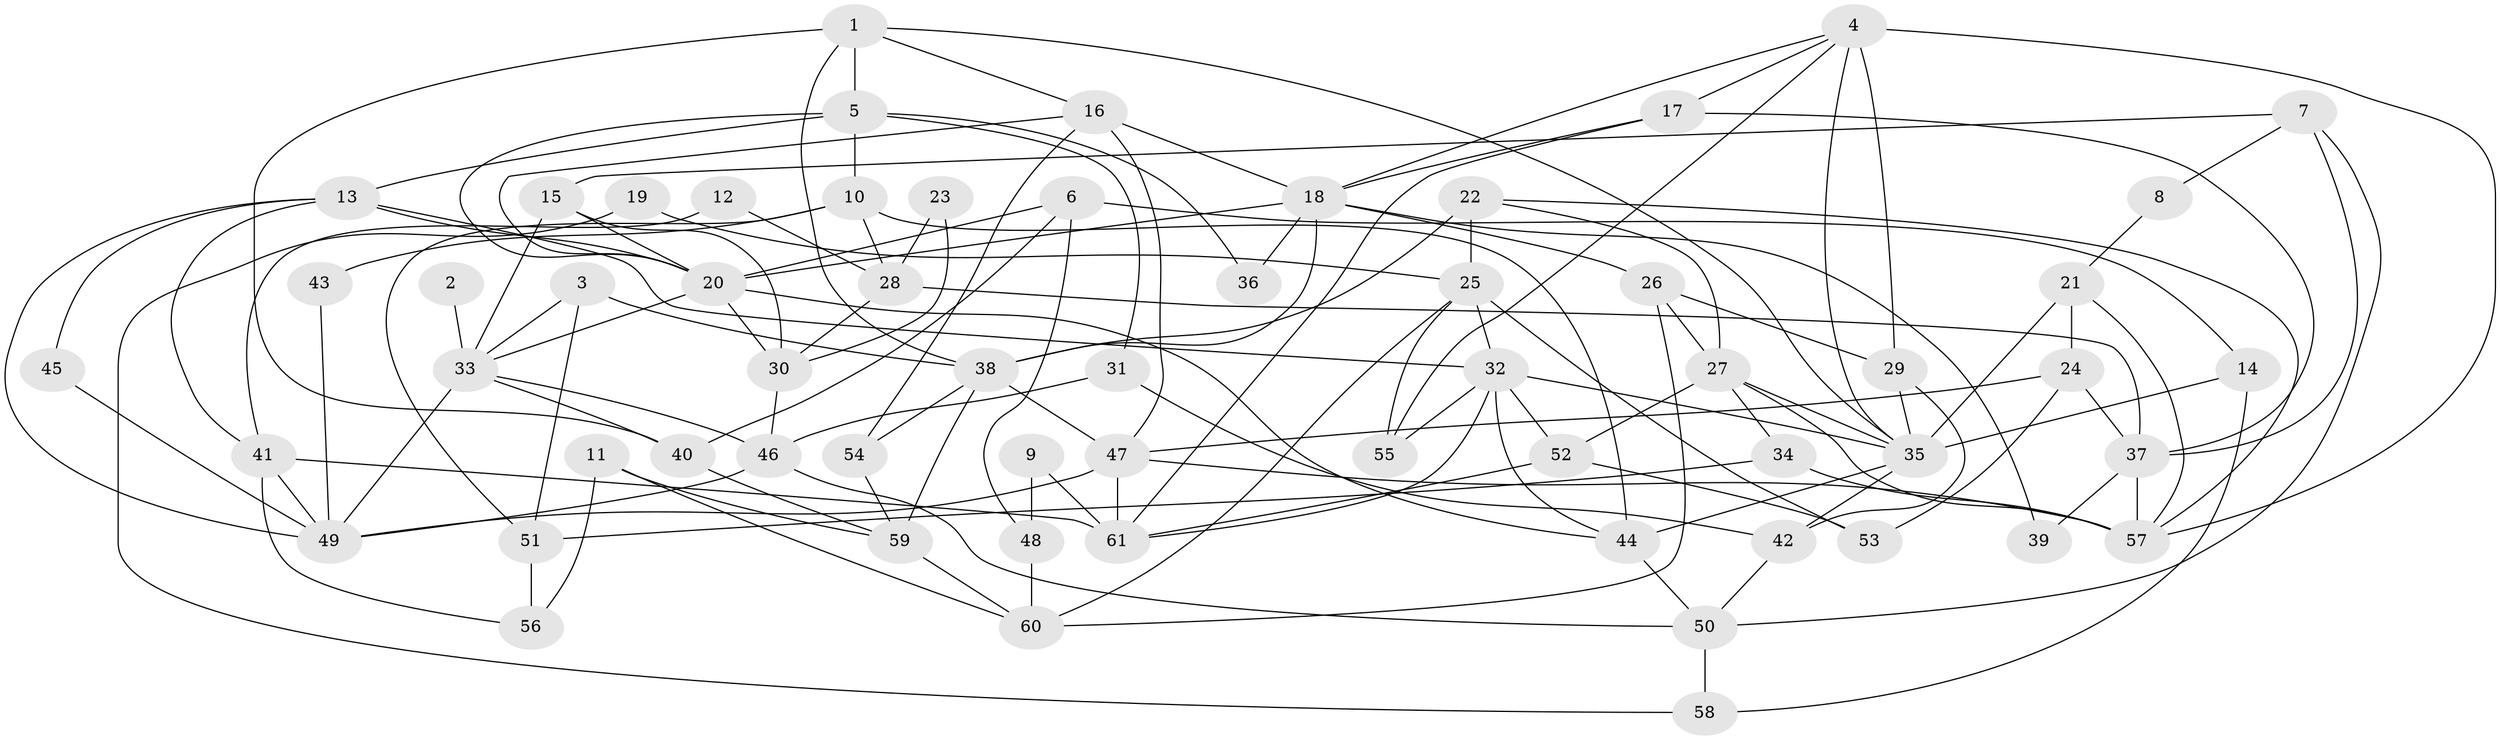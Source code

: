 // original degree distribution, {6: 0.13953488372093023, 5: 0.19767441860465115, 3: 0.20930232558139536, 4: 0.23255813953488372, 2: 0.18604651162790697, 7: 0.03488372093023256}
// Generated by graph-tools (version 1.1) at 2025/37/03/04/25 23:37:01]
// undirected, 61 vertices, 134 edges
graph export_dot {
  node [color=gray90,style=filled];
  1;
  2;
  3;
  4;
  5;
  6;
  7;
  8;
  9;
  10;
  11;
  12;
  13;
  14;
  15;
  16;
  17;
  18;
  19;
  20;
  21;
  22;
  23;
  24;
  25;
  26;
  27;
  28;
  29;
  30;
  31;
  32;
  33;
  34;
  35;
  36;
  37;
  38;
  39;
  40;
  41;
  42;
  43;
  44;
  45;
  46;
  47;
  48;
  49;
  50;
  51;
  52;
  53;
  54;
  55;
  56;
  57;
  58;
  59;
  60;
  61;
  1 -- 5 [weight=1.0];
  1 -- 16 [weight=1.0];
  1 -- 35 [weight=1.0];
  1 -- 38 [weight=1.0];
  1 -- 40 [weight=1.0];
  2 -- 33 [weight=2.0];
  3 -- 33 [weight=1.0];
  3 -- 38 [weight=1.0];
  3 -- 51 [weight=1.0];
  4 -- 17 [weight=1.0];
  4 -- 18 [weight=1.0];
  4 -- 29 [weight=1.0];
  4 -- 35 [weight=1.0];
  4 -- 55 [weight=1.0];
  4 -- 57 [weight=2.0];
  5 -- 10 [weight=1.0];
  5 -- 13 [weight=1.0];
  5 -- 20 [weight=1.0];
  5 -- 31 [weight=1.0];
  5 -- 36 [weight=1.0];
  6 -- 14 [weight=1.0];
  6 -- 20 [weight=1.0];
  6 -- 40 [weight=1.0];
  6 -- 48 [weight=1.0];
  7 -- 8 [weight=1.0];
  7 -- 15 [weight=1.0];
  7 -- 37 [weight=1.0];
  7 -- 50 [weight=1.0];
  8 -- 21 [weight=1.0];
  9 -- 48 [weight=1.0];
  9 -- 61 [weight=2.0];
  10 -- 28 [weight=1.0];
  10 -- 43 [weight=1.0];
  10 -- 44 [weight=1.0];
  10 -- 51 [weight=1.0];
  11 -- 56 [weight=1.0];
  11 -- 59 [weight=1.0];
  11 -- 60 [weight=1.0];
  12 -- 28 [weight=1.0];
  12 -- 41 [weight=1.0];
  13 -- 20 [weight=1.0];
  13 -- 32 [weight=1.0];
  13 -- 41 [weight=1.0];
  13 -- 45 [weight=1.0];
  13 -- 49 [weight=1.0];
  14 -- 35 [weight=1.0];
  14 -- 58 [weight=1.0];
  15 -- 20 [weight=1.0];
  15 -- 30 [weight=1.0];
  15 -- 33 [weight=1.0];
  16 -- 18 [weight=2.0];
  16 -- 20 [weight=1.0];
  16 -- 47 [weight=1.0];
  16 -- 54 [weight=1.0];
  17 -- 18 [weight=1.0];
  17 -- 37 [weight=1.0];
  17 -- 61 [weight=1.0];
  18 -- 20 [weight=1.0];
  18 -- 26 [weight=1.0];
  18 -- 36 [weight=1.0];
  18 -- 38 [weight=1.0];
  18 -- 39 [weight=1.0];
  19 -- 25 [weight=2.0];
  19 -- 58 [weight=1.0];
  20 -- 30 [weight=1.0];
  20 -- 33 [weight=1.0];
  20 -- 44 [weight=1.0];
  21 -- 24 [weight=1.0];
  21 -- 35 [weight=2.0];
  21 -- 57 [weight=1.0];
  22 -- 25 [weight=2.0];
  22 -- 27 [weight=1.0];
  22 -- 38 [weight=1.0];
  22 -- 57 [weight=1.0];
  23 -- 28 [weight=1.0];
  23 -- 30 [weight=1.0];
  24 -- 37 [weight=1.0];
  24 -- 47 [weight=1.0];
  24 -- 53 [weight=1.0];
  25 -- 32 [weight=1.0];
  25 -- 53 [weight=1.0];
  25 -- 55 [weight=1.0];
  25 -- 60 [weight=1.0];
  26 -- 27 [weight=1.0];
  26 -- 29 [weight=1.0];
  26 -- 60 [weight=1.0];
  27 -- 34 [weight=1.0];
  27 -- 35 [weight=1.0];
  27 -- 52 [weight=1.0];
  27 -- 57 [weight=1.0];
  28 -- 30 [weight=1.0];
  28 -- 37 [weight=1.0];
  29 -- 35 [weight=1.0];
  29 -- 42 [weight=1.0];
  30 -- 46 [weight=1.0];
  31 -- 42 [weight=1.0];
  31 -- 46 [weight=1.0];
  32 -- 35 [weight=1.0];
  32 -- 44 [weight=1.0];
  32 -- 52 [weight=1.0];
  32 -- 55 [weight=1.0];
  32 -- 61 [weight=1.0];
  33 -- 40 [weight=1.0];
  33 -- 46 [weight=1.0];
  33 -- 49 [weight=1.0];
  34 -- 51 [weight=1.0];
  34 -- 57 [weight=2.0];
  35 -- 42 [weight=1.0];
  35 -- 44 [weight=1.0];
  37 -- 39 [weight=1.0];
  37 -- 57 [weight=1.0];
  38 -- 47 [weight=1.0];
  38 -- 54 [weight=1.0];
  38 -- 59 [weight=3.0];
  40 -- 59 [weight=1.0];
  41 -- 49 [weight=2.0];
  41 -- 56 [weight=1.0];
  41 -- 61 [weight=1.0];
  42 -- 50 [weight=1.0];
  43 -- 49 [weight=1.0];
  44 -- 50 [weight=1.0];
  45 -- 49 [weight=1.0];
  46 -- 49 [weight=1.0];
  46 -- 50 [weight=1.0];
  47 -- 49 [weight=1.0];
  47 -- 57 [weight=1.0];
  47 -- 61 [weight=1.0];
  48 -- 60 [weight=1.0];
  50 -- 58 [weight=1.0];
  51 -- 56 [weight=1.0];
  52 -- 53 [weight=1.0];
  52 -- 61 [weight=1.0];
  54 -- 59 [weight=1.0];
  59 -- 60 [weight=1.0];
}
